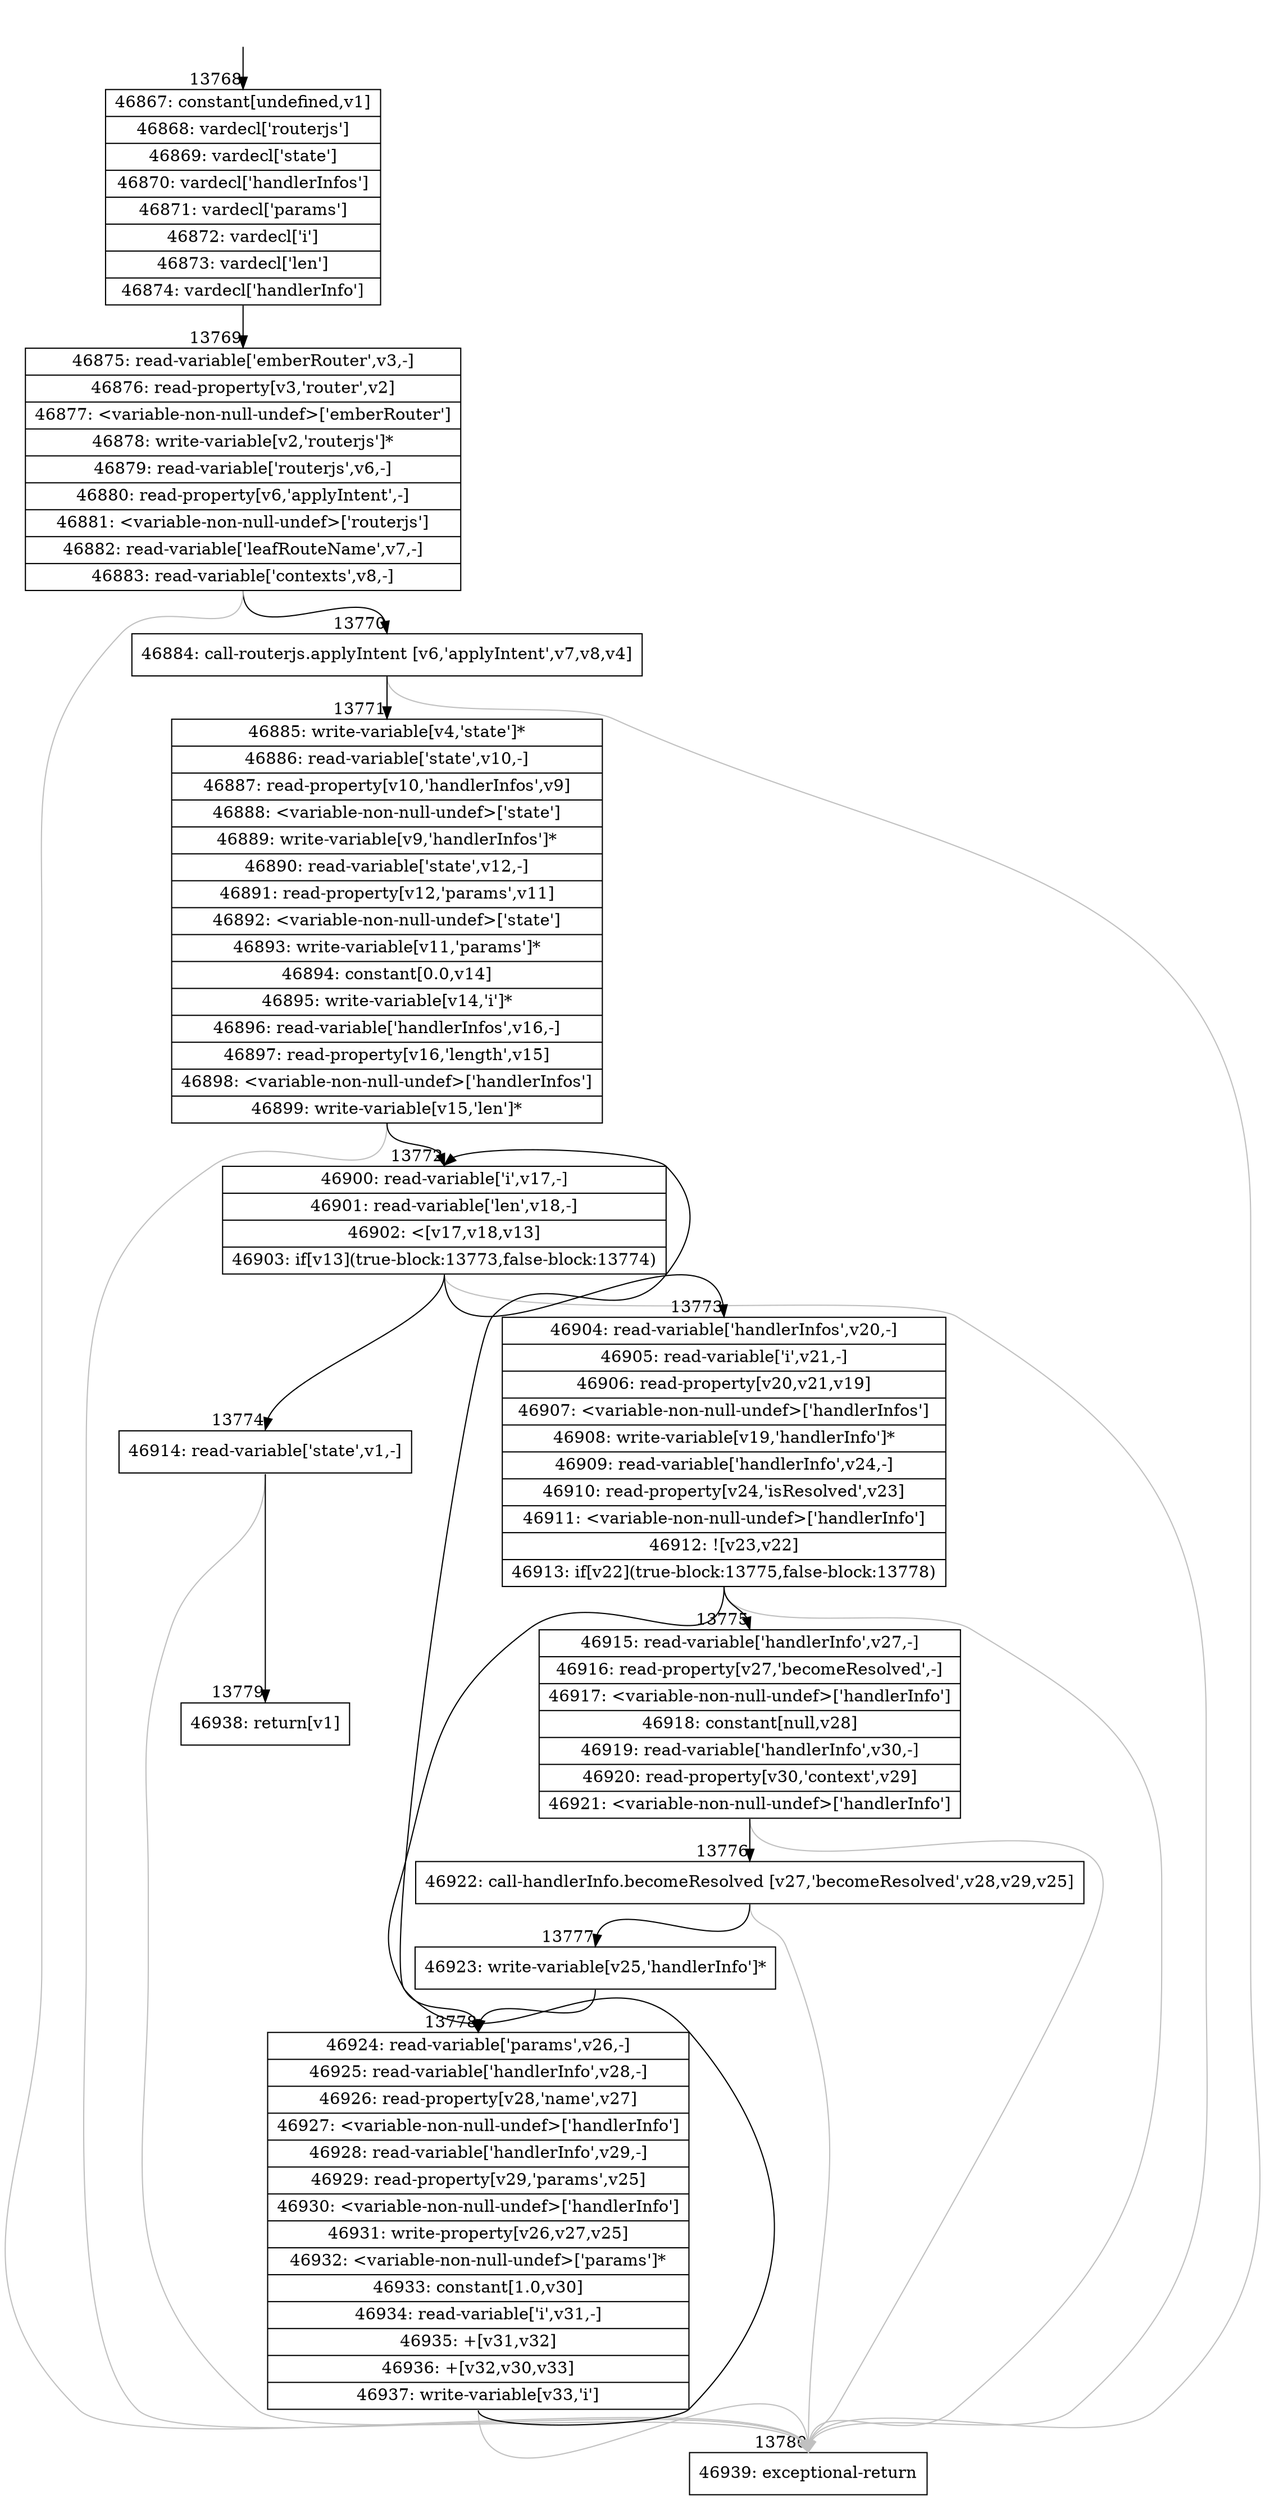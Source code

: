 digraph {
rankdir="TD"
BB_entry1138[shape=none,label=""];
BB_entry1138 -> BB13768 [tailport=s, headport=n, headlabel="    13768"]
BB13768 [shape=record label="{46867: constant[undefined,v1]|46868: vardecl['routerjs']|46869: vardecl['state']|46870: vardecl['handlerInfos']|46871: vardecl['params']|46872: vardecl['i']|46873: vardecl['len']|46874: vardecl['handlerInfo']}" ] 
BB13768 -> BB13769 [tailport=s, headport=n, headlabel="      13769"]
BB13769 [shape=record label="{46875: read-variable['emberRouter',v3,-]|46876: read-property[v3,'router',v2]|46877: \<variable-non-null-undef\>['emberRouter']|46878: write-variable[v2,'routerjs']*|46879: read-variable['routerjs',v6,-]|46880: read-property[v6,'applyIntent',-]|46881: \<variable-non-null-undef\>['routerjs']|46882: read-variable['leafRouteName',v7,-]|46883: read-variable['contexts',v8,-]}" ] 
BB13769 -> BB13770 [tailport=s, headport=n, headlabel="      13770"]
BB13769 -> BB13780 [tailport=s, headport=n, color=gray, headlabel="      13780"]
BB13770 [shape=record label="{46884: call-routerjs.applyIntent [v6,'applyIntent',v7,v8,v4]}" ] 
BB13770 -> BB13771 [tailport=s, headport=n, headlabel="      13771"]
BB13770 -> BB13780 [tailport=s, headport=n, color=gray]
BB13771 [shape=record label="{46885: write-variable[v4,'state']*|46886: read-variable['state',v10,-]|46887: read-property[v10,'handlerInfos',v9]|46888: \<variable-non-null-undef\>['state']|46889: write-variable[v9,'handlerInfos']*|46890: read-variable['state',v12,-]|46891: read-property[v12,'params',v11]|46892: \<variable-non-null-undef\>['state']|46893: write-variable[v11,'params']*|46894: constant[0.0,v14]|46895: write-variable[v14,'i']*|46896: read-variable['handlerInfos',v16,-]|46897: read-property[v16,'length',v15]|46898: \<variable-non-null-undef\>['handlerInfos']|46899: write-variable[v15,'len']*}" ] 
BB13771 -> BB13772 [tailport=s, headport=n, headlabel="      13772"]
BB13771 -> BB13780 [tailport=s, headport=n, color=gray]
BB13772 [shape=record label="{46900: read-variable['i',v17,-]|46901: read-variable['len',v18,-]|46902: \<[v17,v18,v13]|46903: if[v13](true-block:13773,false-block:13774)}" ] 
BB13772 -> BB13773 [tailport=s, headport=n, headlabel="      13773"]
BB13772 -> BB13774 [tailport=s, headport=n, headlabel="      13774"]
BB13772 -> BB13780 [tailport=s, headport=n, color=gray]
BB13773 [shape=record label="{46904: read-variable['handlerInfos',v20,-]|46905: read-variable['i',v21,-]|46906: read-property[v20,v21,v19]|46907: \<variable-non-null-undef\>['handlerInfos']|46908: write-variable[v19,'handlerInfo']*|46909: read-variable['handlerInfo',v24,-]|46910: read-property[v24,'isResolved',v23]|46911: \<variable-non-null-undef\>['handlerInfo']|46912: ![v23,v22]|46913: if[v22](true-block:13775,false-block:13778)}" ] 
BB13773 -> BB13775 [tailport=s, headport=n, headlabel="      13775"]
BB13773 -> BB13778 [tailport=s, headport=n, headlabel="      13778"]
BB13773 -> BB13780 [tailport=s, headport=n, color=gray]
BB13774 [shape=record label="{46914: read-variable['state',v1,-]}" ] 
BB13774 -> BB13779 [tailport=s, headport=n, headlabel="      13779"]
BB13774 -> BB13780 [tailport=s, headport=n, color=gray]
BB13775 [shape=record label="{46915: read-variable['handlerInfo',v27,-]|46916: read-property[v27,'becomeResolved',-]|46917: \<variable-non-null-undef\>['handlerInfo']|46918: constant[null,v28]|46919: read-variable['handlerInfo',v30,-]|46920: read-property[v30,'context',v29]|46921: \<variable-non-null-undef\>['handlerInfo']}" ] 
BB13775 -> BB13776 [tailport=s, headport=n, headlabel="      13776"]
BB13775 -> BB13780 [tailport=s, headport=n, color=gray]
BB13776 [shape=record label="{46922: call-handlerInfo.becomeResolved [v27,'becomeResolved',v28,v29,v25]}" ] 
BB13776 -> BB13777 [tailport=s, headport=n, headlabel="      13777"]
BB13776 -> BB13780 [tailport=s, headport=n, color=gray]
BB13777 [shape=record label="{46923: write-variable[v25,'handlerInfo']*}" ] 
BB13777 -> BB13778 [tailport=s, headport=n]
BB13778 [shape=record label="{46924: read-variable['params',v26,-]|46925: read-variable['handlerInfo',v28,-]|46926: read-property[v28,'name',v27]|46927: \<variable-non-null-undef\>['handlerInfo']|46928: read-variable['handlerInfo',v29,-]|46929: read-property[v29,'params',v25]|46930: \<variable-non-null-undef\>['handlerInfo']|46931: write-property[v26,v27,v25]|46932: \<variable-non-null-undef\>['params']*|46933: constant[1.0,v30]|46934: read-variable['i',v31,-]|46935: +[v31,v32]|46936: +[v32,v30,v33]|46937: write-variable[v33,'i']}" ] 
BB13778 -> BB13772 [tailport=s, headport=n]
BB13778 -> BB13780 [tailport=s, headport=n, color=gray]
BB13779 [shape=record label="{46938: return[v1]}" ] 
BB13780 [shape=record label="{46939: exceptional-return}" ] 
//#$~ 25490
}
